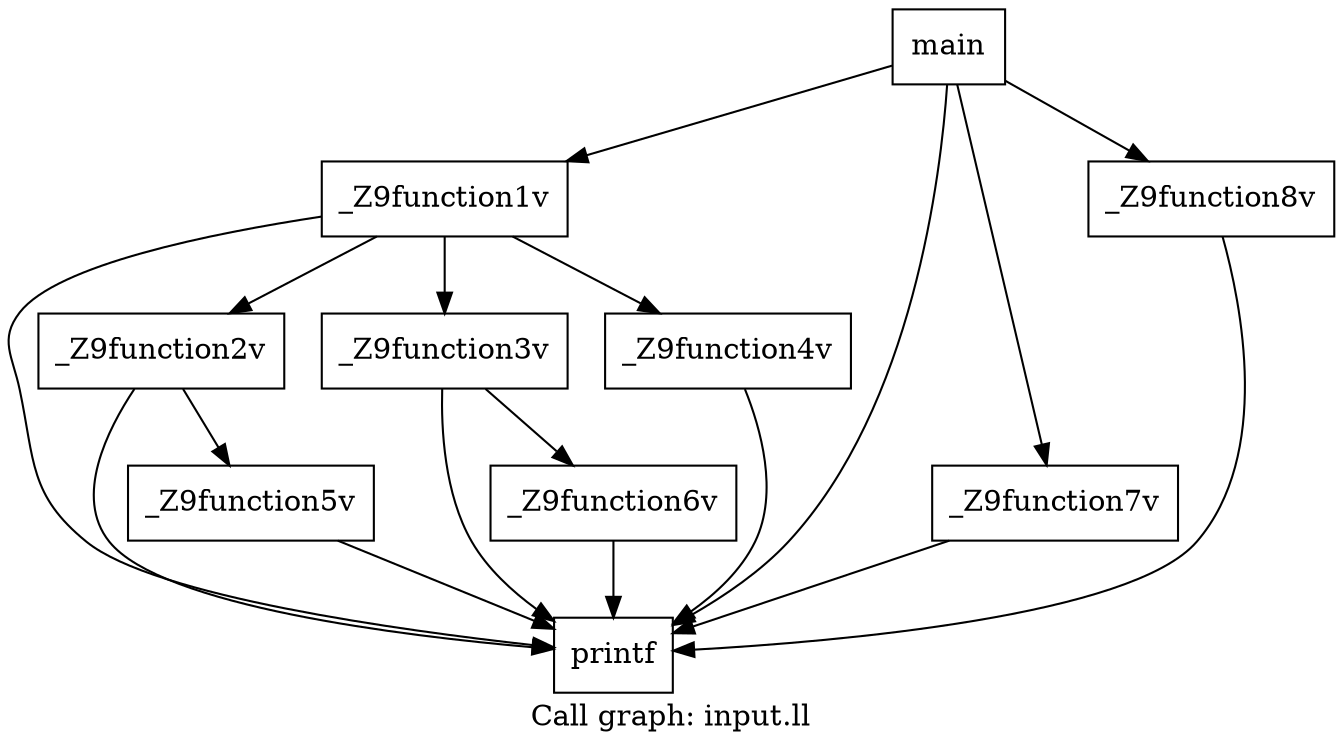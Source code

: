 digraph "Call graph: input.ll" {
	label="Call graph: input.ll";

	Node0x55c0e0bed2f0 [shape=record,label="{_Z9function1v}"];
	Node0x55c0e0bed2f0 -> Node0x55c0e0bed3a0;
	Node0x55c0e0bed2f0 -> Node0x55c0e0bed860;
	Node0x55c0e0bed2f0 -> Node0x55c0e0bed940;
	Node0x55c0e0bed2f0 -> Node0x55c0e0beda70;
	Node0x55c0e0bed3a0 [shape=record,label="{printf}"];
	Node0x55c0e0bed860 [shape=record,label="{_Z9function2v}"];
	Node0x55c0e0bed860 -> Node0x55c0e0bed3a0;
	Node0x55c0e0bed860 -> Node0x55c0e0bedba0;
	Node0x55c0e0bed940 [shape=record,label="{_Z9function3v}"];
	Node0x55c0e0bed940 -> Node0x55c0e0bed3a0;
	Node0x55c0e0bed940 -> Node0x55c0e0bedc20;
	Node0x55c0e0beda70 [shape=record,label="{_Z9function4v}"];
	Node0x55c0e0beda70 -> Node0x55c0e0bed3a0;
	Node0x55c0e0bedba0 [shape=record,label="{_Z9function5v}"];
	Node0x55c0e0bedba0 -> Node0x55c0e0bed3a0;
	Node0x55c0e0bedc20 [shape=record,label="{_Z9function6v}"];
	Node0x55c0e0bedc20 -> Node0x55c0e0bed3a0;
	Node0x55c0e0bedeb0 [shape=record,label="{_Z9function7v}"];
	Node0x55c0e0bedeb0 -> Node0x55c0e0bed3a0;
	Node0x55c0e0bedf60 [shape=record,label="{_Z9function8v}"];
	Node0x55c0e0bedf60 -> Node0x55c0e0bed3a0;
	Node0x55c0e0bee2a0 [shape=record,label="{main}"];
	Node0x55c0e0bee2a0 -> Node0x55c0e0bed2f0;
	Node0x55c0e0bee2a0 -> Node0x55c0e0bedeb0;
	Node0x55c0e0bee2a0 -> Node0x55c0e0bedf60;
	Node0x55c0e0bee2a0 -> Node0x55c0e0bed3a0;
}

